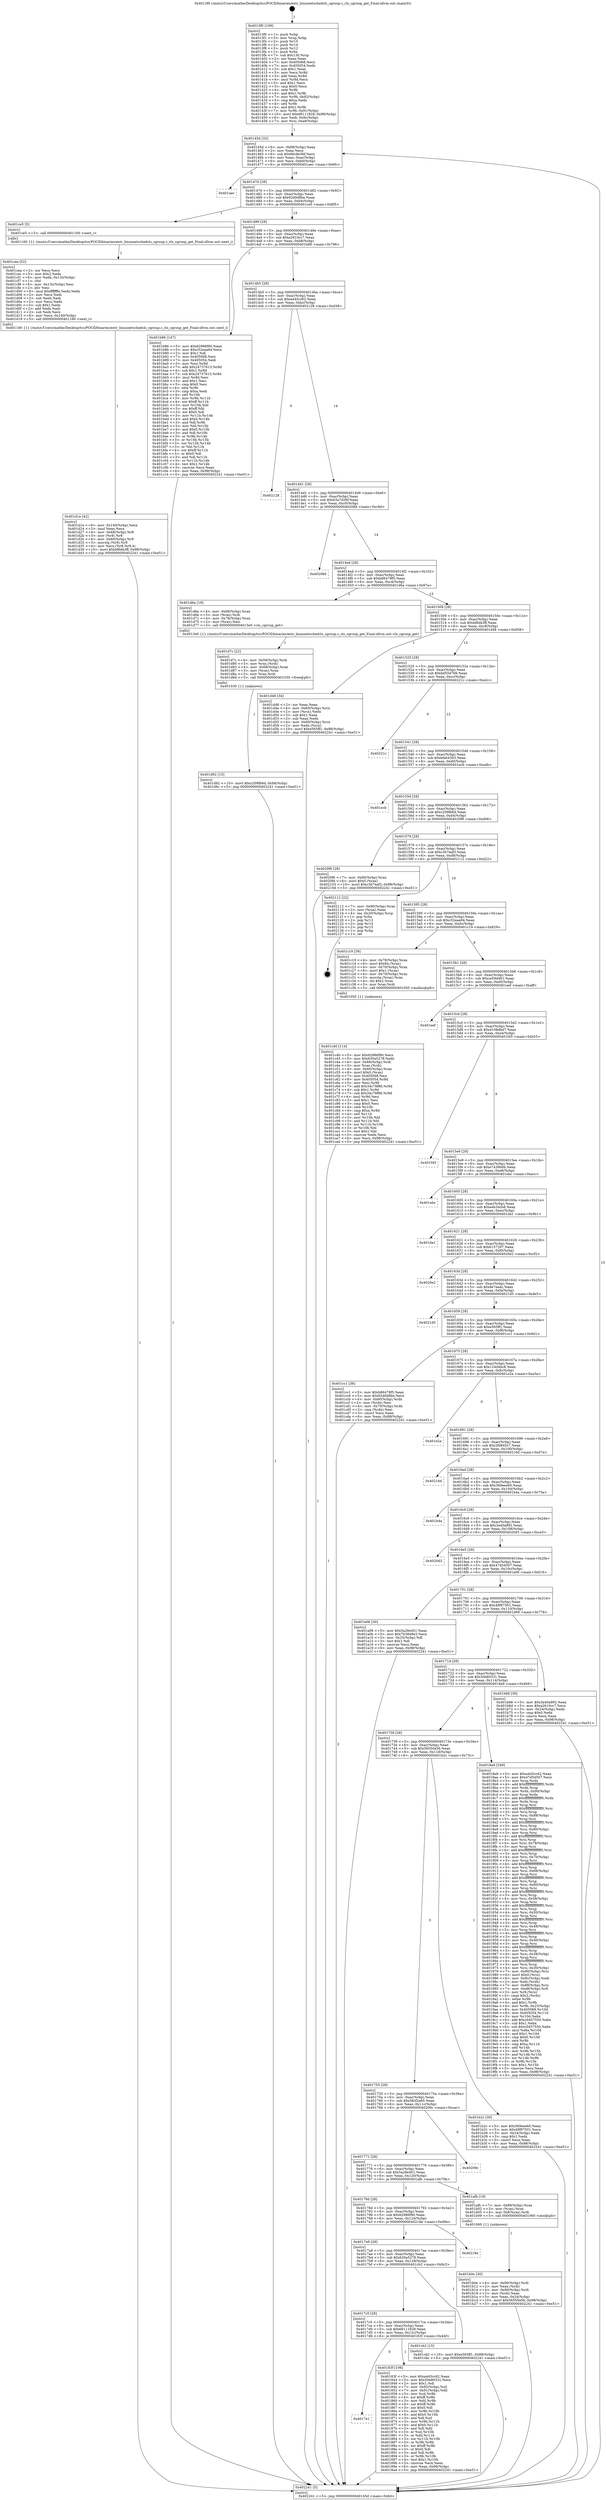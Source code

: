 digraph "0x4013f0" {
  label = "0x4013f0 (/mnt/c/Users/mathe/Desktop/tcc/POCII/binaries/extr_linuxnetschedcls_cgroup.c_cls_cgroup_get_Final-ollvm.out::main(0))"
  labelloc = "t"
  node[shape=record]

  Entry [label="",width=0.3,height=0.3,shape=circle,fillcolor=black,style=filled]
  "0x40145d" [label="{
     0x40145d [32]\l
     | [instrs]\l
     &nbsp;&nbsp;0x40145d \<+6\>: mov -0x98(%rbp),%eax\l
     &nbsp;&nbsp;0x401463 \<+2\>: mov %eax,%ecx\l
     &nbsp;&nbsp;0x401465 \<+6\>: sub $0x86c8e36f,%ecx\l
     &nbsp;&nbsp;0x40146b \<+6\>: mov %eax,-0xac(%rbp)\l
     &nbsp;&nbsp;0x401471 \<+6\>: mov %ecx,-0xb0(%rbp)\l
     &nbsp;&nbsp;0x401477 \<+6\>: je 0000000000401aec \<main+0x6fc\>\l
  }"]
  "0x401aec" [label="{
     0x401aec\l
  }", style=dashed]
  "0x40147d" [label="{
     0x40147d [28]\l
     | [instrs]\l
     &nbsp;&nbsp;0x40147d \<+5\>: jmp 0000000000401482 \<main+0x92\>\l
     &nbsp;&nbsp;0x401482 \<+6\>: mov -0xac(%rbp),%eax\l
     &nbsp;&nbsp;0x401488 \<+5\>: sub $0x92d0d8be,%eax\l
     &nbsp;&nbsp;0x40148d \<+6\>: mov %eax,-0xb4(%rbp)\l
     &nbsp;&nbsp;0x401493 \<+6\>: je 0000000000401ce5 \<main+0x8f5\>\l
  }"]
  Exit [label="",width=0.3,height=0.3,shape=circle,fillcolor=black,style=filled,peripheries=2]
  "0x401ce5" [label="{
     0x401ce5 [5]\l
     | [instrs]\l
     &nbsp;&nbsp;0x401ce5 \<+5\>: call 0000000000401160 \<next_i\>\l
     | [calls]\l
     &nbsp;&nbsp;0x401160 \{1\} (/mnt/c/Users/mathe/Desktop/tcc/POCII/binaries/extr_linuxnetschedcls_cgroup.c_cls_cgroup_get_Final-ollvm.out::next_i)\l
  }"]
  "0x401499" [label="{
     0x401499 [28]\l
     | [instrs]\l
     &nbsp;&nbsp;0x401499 \<+5\>: jmp 000000000040149e \<main+0xae\>\l
     &nbsp;&nbsp;0x40149e \<+6\>: mov -0xac(%rbp),%eax\l
     &nbsp;&nbsp;0x4014a4 \<+5\>: sub $0xa2610cc7,%eax\l
     &nbsp;&nbsp;0x4014a9 \<+6\>: mov %eax,-0xb8(%rbp)\l
     &nbsp;&nbsp;0x4014af \<+6\>: je 0000000000401b86 \<main+0x796\>\l
  }"]
  "0x401d92" [label="{
     0x401d92 [15]\l
     | [instrs]\l
     &nbsp;&nbsp;0x401d92 \<+10\>: movl $0xc209fb6d,-0x98(%rbp)\l
     &nbsp;&nbsp;0x401d9c \<+5\>: jmp 0000000000402241 \<main+0xe51\>\l
  }"]
  "0x401b86" [label="{
     0x401b86 [147]\l
     | [instrs]\l
     &nbsp;&nbsp;0x401b86 \<+5\>: mov $0x62986f90,%eax\l
     &nbsp;&nbsp;0x401b8b \<+5\>: mov $0xc52eaa94,%ecx\l
     &nbsp;&nbsp;0x401b90 \<+2\>: mov $0x1,%dl\l
     &nbsp;&nbsp;0x401b92 \<+7\>: mov 0x405068,%esi\l
     &nbsp;&nbsp;0x401b99 \<+7\>: mov 0x405054,%edi\l
     &nbsp;&nbsp;0x401ba0 \<+3\>: mov %esi,%r8d\l
     &nbsp;&nbsp;0x401ba3 \<+7\>: add $0x24737613,%r8d\l
     &nbsp;&nbsp;0x401baa \<+4\>: sub $0x1,%r8d\l
     &nbsp;&nbsp;0x401bae \<+7\>: sub $0x24737613,%r8d\l
     &nbsp;&nbsp;0x401bb5 \<+4\>: imul %r8d,%esi\l
     &nbsp;&nbsp;0x401bb9 \<+3\>: and $0x1,%esi\l
     &nbsp;&nbsp;0x401bbc \<+3\>: cmp $0x0,%esi\l
     &nbsp;&nbsp;0x401bbf \<+4\>: sete %r9b\l
     &nbsp;&nbsp;0x401bc3 \<+3\>: cmp $0xa,%edi\l
     &nbsp;&nbsp;0x401bc6 \<+4\>: setl %r10b\l
     &nbsp;&nbsp;0x401bca \<+3\>: mov %r9b,%r11b\l
     &nbsp;&nbsp;0x401bcd \<+4\>: xor $0xff,%r11b\l
     &nbsp;&nbsp;0x401bd1 \<+3\>: mov %r10b,%bl\l
     &nbsp;&nbsp;0x401bd4 \<+3\>: xor $0xff,%bl\l
     &nbsp;&nbsp;0x401bd7 \<+3\>: xor $0x0,%dl\l
     &nbsp;&nbsp;0x401bda \<+3\>: mov %r11b,%r14b\l
     &nbsp;&nbsp;0x401bdd \<+4\>: and $0x0,%r14b\l
     &nbsp;&nbsp;0x401be1 \<+3\>: and %dl,%r9b\l
     &nbsp;&nbsp;0x401be4 \<+3\>: mov %bl,%r15b\l
     &nbsp;&nbsp;0x401be7 \<+4\>: and $0x0,%r15b\l
     &nbsp;&nbsp;0x401beb \<+3\>: and %dl,%r10b\l
     &nbsp;&nbsp;0x401bee \<+3\>: or %r9b,%r14b\l
     &nbsp;&nbsp;0x401bf1 \<+3\>: or %r10b,%r15b\l
     &nbsp;&nbsp;0x401bf4 \<+3\>: xor %r15b,%r14b\l
     &nbsp;&nbsp;0x401bf7 \<+3\>: or %bl,%r11b\l
     &nbsp;&nbsp;0x401bfa \<+4\>: xor $0xff,%r11b\l
     &nbsp;&nbsp;0x401bfe \<+3\>: or $0x0,%dl\l
     &nbsp;&nbsp;0x401c01 \<+3\>: and %dl,%r11b\l
     &nbsp;&nbsp;0x401c04 \<+3\>: or %r11b,%r14b\l
     &nbsp;&nbsp;0x401c07 \<+4\>: test $0x1,%r14b\l
     &nbsp;&nbsp;0x401c0b \<+3\>: cmovne %ecx,%eax\l
     &nbsp;&nbsp;0x401c0e \<+6\>: mov %eax,-0x98(%rbp)\l
     &nbsp;&nbsp;0x401c14 \<+5\>: jmp 0000000000402241 \<main+0xe51\>\l
  }"]
  "0x4014b5" [label="{
     0x4014b5 [28]\l
     | [instrs]\l
     &nbsp;&nbsp;0x4014b5 \<+5\>: jmp 00000000004014ba \<main+0xca\>\l
     &nbsp;&nbsp;0x4014ba \<+6\>: mov -0xac(%rbp),%eax\l
     &nbsp;&nbsp;0x4014c0 \<+5\>: sub $0xa445cc62,%eax\l
     &nbsp;&nbsp;0x4014c5 \<+6\>: mov %eax,-0xbc(%rbp)\l
     &nbsp;&nbsp;0x4014cb \<+6\>: je 0000000000402128 \<main+0xd38\>\l
  }"]
  "0x401d7c" [label="{
     0x401d7c [22]\l
     | [instrs]\l
     &nbsp;&nbsp;0x401d7c \<+4\>: mov -0x58(%rbp),%rdi\l
     &nbsp;&nbsp;0x401d80 \<+3\>: mov %rax,(%rdi)\l
     &nbsp;&nbsp;0x401d83 \<+4\>: mov -0x68(%rbp),%rax\l
     &nbsp;&nbsp;0x401d87 \<+3\>: mov (%rax),%rax\l
     &nbsp;&nbsp;0x401d8a \<+3\>: mov %rax,%rdi\l
     &nbsp;&nbsp;0x401d8d \<+5\>: call 0000000000401030 \<free@plt\>\l
     | [calls]\l
     &nbsp;&nbsp;0x401030 \{1\} (unknown)\l
  }"]
  "0x402128" [label="{
     0x402128\l
  }", style=dashed]
  "0x4014d1" [label="{
     0x4014d1 [28]\l
     | [instrs]\l
     &nbsp;&nbsp;0x4014d1 \<+5\>: jmp 00000000004014d6 \<main+0xe6\>\l
     &nbsp;&nbsp;0x4014d6 \<+6\>: mov -0xac(%rbp),%eax\l
     &nbsp;&nbsp;0x4014dc \<+5\>: sub $0xb3a7d26f,%eax\l
     &nbsp;&nbsp;0x4014e1 \<+6\>: mov %eax,-0xc0(%rbp)\l
     &nbsp;&nbsp;0x4014e7 \<+6\>: je 000000000040208d \<main+0xc9d\>\l
  }"]
  "0x401d1e" [label="{
     0x401d1e [42]\l
     | [instrs]\l
     &nbsp;&nbsp;0x401d1e \<+6\>: mov -0x140(%rbp),%ecx\l
     &nbsp;&nbsp;0x401d24 \<+3\>: imul %eax,%ecx\l
     &nbsp;&nbsp;0x401d27 \<+4\>: mov -0x68(%rbp),%r8\l
     &nbsp;&nbsp;0x401d2b \<+3\>: mov (%r8),%r8\l
     &nbsp;&nbsp;0x401d2e \<+4\>: mov -0x60(%rbp),%r9\l
     &nbsp;&nbsp;0x401d32 \<+3\>: movslq (%r9),%r9\l
     &nbsp;&nbsp;0x401d35 \<+4\>: mov %ecx,(%r8,%r9,4)\l
     &nbsp;&nbsp;0x401d39 \<+10\>: movl $0xb8bfa3ff,-0x98(%rbp)\l
     &nbsp;&nbsp;0x401d43 \<+5\>: jmp 0000000000402241 \<main+0xe51\>\l
  }"]
  "0x40208d" [label="{
     0x40208d\l
  }", style=dashed]
  "0x4014ed" [label="{
     0x4014ed [28]\l
     | [instrs]\l
     &nbsp;&nbsp;0x4014ed \<+5\>: jmp 00000000004014f2 \<main+0x102\>\l
     &nbsp;&nbsp;0x4014f2 \<+6\>: mov -0xac(%rbp),%eax\l
     &nbsp;&nbsp;0x4014f8 \<+5\>: sub $0xb86478f5,%eax\l
     &nbsp;&nbsp;0x4014fd \<+6\>: mov %eax,-0xc4(%rbp)\l
     &nbsp;&nbsp;0x401503 \<+6\>: je 0000000000401d6a \<main+0x97a\>\l
  }"]
  "0x401cea" [label="{
     0x401cea [52]\l
     | [instrs]\l
     &nbsp;&nbsp;0x401cea \<+2\>: xor %ecx,%ecx\l
     &nbsp;&nbsp;0x401cec \<+5\>: mov $0x2,%edx\l
     &nbsp;&nbsp;0x401cf1 \<+6\>: mov %edx,-0x13c(%rbp)\l
     &nbsp;&nbsp;0x401cf7 \<+1\>: cltd\l
     &nbsp;&nbsp;0x401cf8 \<+6\>: mov -0x13c(%rbp),%esi\l
     &nbsp;&nbsp;0x401cfe \<+2\>: idiv %esi\l
     &nbsp;&nbsp;0x401d00 \<+6\>: imul $0xfffffffe,%edx,%edx\l
     &nbsp;&nbsp;0x401d06 \<+2\>: mov %ecx,%edi\l
     &nbsp;&nbsp;0x401d08 \<+2\>: sub %edx,%edi\l
     &nbsp;&nbsp;0x401d0a \<+2\>: mov %ecx,%edx\l
     &nbsp;&nbsp;0x401d0c \<+3\>: sub $0x1,%edx\l
     &nbsp;&nbsp;0x401d0f \<+2\>: add %edx,%edi\l
     &nbsp;&nbsp;0x401d11 \<+2\>: sub %edi,%ecx\l
     &nbsp;&nbsp;0x401d13 \<+6\>: mov %ecx,-0x140(%rbp)\l
     &nbsp;&nbsp;0x401d19 \<+5\>: call 0000000000401160 \<next_i\>\l
     | [calls]\l
     &nbsp;&nbsp;0x401160 \{1\} (/mnt/c/Users/mathe/Desktop/tcc/POCII/binaries/extr_linuxnetschedcls_cgroup.c_cls_cgroup_get_Final-ollvm.out::next_i)\l
  }"]
  "0x401d6a" [label="{
     0x401d6a [18]\l
     | [instrs]\l
     &nbsp;&nbsp;0x401d6a \<+4\>: mov -0x68(%rbp),%rax\l
     &nbsp;&nbsp;0x401d6e \<+3\>: mov (%rax),%rdi\l
     &nbsp;&nbsp;0x401d71 \<+4\>: mov -0x78(%rbp),%rax\l
     &nbsp;&nbsp;0x401d75 \<+2\>: mov (%rax),%esi\l
     &nbsp;&nbsp;0x401d77 \<+5\>: call 00000000004013e0 \<cls_cgroup_get\>\l
     | [calls]\l
     &nbsp;&nbsp;0x4013e0 \{1\} (/mnt/c/Users/mathe/Desktop/tcc/POCII/binaries/extr_linuxnetschedcls_cgroup.c_cls_cgroup_get_Final-ollvm.out::cls_cgroup_get)\l
  }"]
  "0x401509" [label="{
     0x401509 [28]\l
     | [instrs]\l
     &nbsp;&nbsp;0x401509 \<+5\>: jmp 000000000040150e \<main+0x11e\>\l
     &nbsp;&nbsp;0x40150e \<+6\>: mov -0xac(%rbp),%eax\l
     &nbsp;&nbsp;0x401514 \<+5\>: sub $0xb8bfa3ff,%eax\l
     &nbsp;&nbsp;0x401519 \<+6\>: mov %eax,-0xc8(%rbp)\l
     &nbsp;&nbsp;0x40151f \<+6\>: je 0000000000401d48 \<main+0x958\>\l
  }"]
  "0x401c40" [label="{
     0x401c40 [114]\l
     | [instrs]\l
     &nbsp;&nbsp;0x401c40 \<+5\>: mov $0x62986f90,%ecx\l
     &nbsp;&nbsp;0x401c45 \<+5\>: mov $0x630a5278,%edx\l
     &nbsp;&nbsp;0x401c4a \<+4\>: mov -0x68(%rbp),%rdi\l
     &nbsp;&nbsp;0x401c4e \<+3\>: mov %rax,(%rdi)\l
     &nbsp;&nbsp;0x401c51 \<+4\>: mov -0x60(%rbp),%rax\l
     &nbsp;&nbsp;0x401c55 \<+6\>: movl $0x0,(%rax)\l
     &nbsp;&nbsp;0x401c5b \<+7\>: mov 0x405068,%esi\l
     &nbsp;&nbsp;0x401c62 \<+8\>: mov 0x405054,%r8d\l
     &nbsp;&nbsp;0x401c6a \<+3\>: mov %esi,%r9d\l
     &nbsp;&nbsp;0x401c6d \<+7\>: add $0x34c78f86,%r9d\l
     &nbsp;&nbsp;0x401c74 \<+4\>: sub $0x1,%r9d\l
     &nbsp;&nbsp;0x401c78 \<+7\>: sub $0x34c78f86,%r9d\l
     &nbsp;&nbsp;0x401c7f \<+4\>: imul %r9d,%esi\l
     &nbsp;&nbsp;0x401c83 \<+3\>: and $0x1,%esi\l
     &nbsp;&nbsp;0x401c86 \<+3\>: cmp $0x0,%esi\l
     &nbsp;&nbsp;0x401c89 \<+4\>: sete %r10b\l
     &nbsp;&nbsp;0x401c8d \<+4\>: cmp $0xa,%r8d\l
     &nbsp;&nbsp;0x401c91 \<+4\>: setl %r11b\l
     &nbsp;&nbsp;0x401c95 \<+3\>: mov %r10b,%bl\l
     &nbsp;&nbsp;0x401c98 \<+3\>: and %r11b,%bl\l
     &nbsp;&nbsp;0x401c9b \<+3\>: xor %r11b,%r10b\l
     &nbsp;&nbsp;0x401c9e \<+3\>: or %r10b,%bl\l
     &nbsp;&nbsp;0x401ca1 \<+3\>: test $0x1,%bl\l
     &nbsp;&nbsp;0x401ca4 \<+3\>: cmovne %edx,%ecx\l
     &nbsp;&nbsp;0x401ca7 \<+6\>: mov %ecx,-0x98(%rbp)\l
     &nbsp;&nbsp;0x401cad \<+5\>: jmp 0000000000402241 \<main+0xe51\>\l
  }"]
  "0x401d48" [label="{
     0x401d48 [34]\l
     | [instrs]\l
     &nbsp;&nbsp;0x401d48 \<+2\>: xor %eax,%eax\l
     &nbsp;&nbsp;0x401d4a \<+4\>: mov -0x60(%rbp),%rcx\l
     &nbsp;&nbsp;0x401d4e \<+2\>: mov (%rcx),%edx\l
     &nbsp;&nbsp;0x401d50 \<+3\>: sub $0x1,%eax\l
     &nbsp;&nbsp;0x401d53 \<+2\>: sub %eax,%edx\l
     &nbsp;&nbsp;0x401d55 \<+4\>: mov -0x60(%rbp),%rcx\l
     &nbsp;&nbsp;0x401d59 \<+2\>: mov %edx,(%rcx)\l
     &nbsp;&nbsp;0x401d5b \<+10\>: movl $0xe565ff1,-0x98(%rbp)\l
     &nbsp;&nbsp;0x401d65 \<+5\>: jmp 0000000000402241 \<main+0xe51\>\l
  }"]
  "0x401525" [label="{
     0x401525 [28]\l
     | [instrs]\l
     &nbsp;&nbsp;0x401525 \<+5\>: jmp 000000000040152a \<main+0x13a\>\l
     &nbsp;&nbsp;0x40152a \<+6\>: mov -0xac(%rbp),%eax\l
     &nbsp;&nbsp;0x401530 \<+5\>: sub $0xbd55d766,%eax\l
     &nbsp;&nbsp;0x401535 \<+6\>: mov %eax,-0xcc(%rbp)\l
     &nbsp;&nbsp;0x40153b \<+6\>: je 000000000040221c \<main+0xe2c\>\l
  }"]
  "0x401b0e" [label="{
     0x401b0e [30]\l
     | [instrs]\l
     &nbsp;&nbsp;0x401b0e \<+4\>: mov -0x80(%rbp),%rdi\l
     &nbsp;&nbsp;0x401b12 \<+2\>: mov %eax,(%rdi)\l
     &nbsp;&nbsp;0x401b14 \<+4\>: mov -0x80(%rbp),%rdi\l
     &nbsp;&nbsp;0x401b18 \<+2\>: mov (%rdi),%eax\l
     &nbsp;&nbsp;0x401b1a \<+3\>: mov %eax,-0x24(%rbp)\l
     &nbsp;&nbsp;0x401b1d \<+10\>: movl $0x56550a56,-0x98(%rbp)\l
     &nbsp;&nbsp;0x401b27 \<+5\>: jmp 0000000000402241 \<main+0xe51\>\l
  }"]
  "0x40221c" [label="{
     0x40221c\l
  }", style=dashed]
  "0x401541" [label="{
     0x401541 [28]\l
     | [instrs]\l
     &nbsp;&nbsp;0x401541 \<+5\>: jmp 0000000000401546 \<main+0x156\>\l
     &nbsp;&nbsp;0x401546 \<+6\>: mov -0xac(%rbp),%eax\l
     &nbsp;&nbsp;0x40154c \<+5\>: sub $0xbfa64303,%eax\l
     &nbsp;&nbsp;0x401551 \<+6\>: mov %eax,-0xd0(%rbp)\l
     &nbsp;&nbsp;0x401557 \<+6\>: je 0000000000401ecb \<main+0xadb\>\l
  }"]
  "0x4013f0" [label="{
     0x4013f0 [109]\l
     | [instrs]\l
     &nbsp;&nbsp;0x4013f0 \<+1\>: push %rbp\l
     &nbsp;&nbsp;0x4013f1 \<+3\>: mov %rsp,%rbp\l
     &nbsp;&nbsp;0x4013f4 \<+2\>: push %r15\l
     &nbsp;&nbsp;0x4013f6 \<+2\>: push %r14\l
     &nbsp;&nbsp;0x4013f8 \<+2\>: push %r12\l
     &nbsp;&nbsp;0x4013fa \<+1\>: push %rbx\l
     &nbsp;&nbsp;0x4013fb \<+7\>: sub $0x130,%rsp\l
     &nbsp;&nbsp;0x401402 \<+2\>: xor %eax,%eax\l
     &nbsp;&nbsp;0x401404 \<+7\>: mov 0x405068,%ecx\l
     &nbsp;&nbsp;0x40140b \<+7\>: mov 0x405054,%edx\l
     &nbsp;&nbsp;0x401412 \<+3\>: sub $0x1,%eax\l
     &nbsp;&nbsp;0x401415 \<+3\>: mov %ecx,%r8d\l
     &nbsp;&nbsp;0x401418 \<+3\>: add %eax,%r8d\l
     &nbsp;&nbsp;0x40141b \<+4\>: imul %r8d,%ecx\l
     &nbsp;&nbsp;0x40141f \<+3\>: and $0x1,%ecx\l
     &nbsp;&nbsp;0x401422 \<+3\>: cmp $0x0,%ecx\l
     &nbsp;&nbsp;0x401425 \<+4\>: sete %r9b\l
     &nbsp;&nbsp;0x401429 \<+4\>: and $0x1,%r9b\l
     &nbsp;&nbsp;0x40142d \<+7\>: mov %r9b,-0x92(%rbp)\l
     &nbsp;&nbsp;0x401434 \<+3\>: cmp $0xa,%edx\l
     &nbsp;&nbsp;0x401437 \<+4\>: setl %r9b\l
     &nbsp;&nbsp;0x40143b \<+4\>: and $0x1,%r9b\l
     &nbsp;&nbsp;0x40143f \<+7\>: mov %r9b,-0x91(%rbp)\l
     &nbsp;&nbsp;0x401446 \<+10\>: movl $0x68111828,-0x98(%rbp)\l
     &nbsp;&nbsp;0x401450 \<+6\>: mov %edi,-0x9c(%rbp)\l
     &nbsp;&nbsp;0x401456 \<+7\>: mov %rsi,-0xa8(%rbp)\l
  }"]
  "0x401ecb" [label="{
     0x401ecb\l
  }", style=dashed]
  "0x40155d" [label="{
     0x40155d [28]\l
     | [instrs]\l
     &nbsp;&nbsp;0x40155d \<+5\>: jmp 0000000000401562 \<main+0x172\>\l
     &nbsp;&nbsp;0x401562 \<+6\>: mov -0xac(%rbp),%eax\l
     &nbsp;&nbsp;0x401568 \<+5\>: sub $0xc209fb6d,%eax\l
     &nbsp;&nbsp;0x40156d \<+6\>: mov %eax,-0xd4(%rbp)\l
     &nbsp;&nbsp;0x401573 \<+6\>: je 00000000004020f6 \<main+0xd06\>\l
  }"]
  "0x402241" [label="{
     0x402241 [5]\l
     | [instrs]\l
     &nbsp;&nbsp;0x402241 \<+5\>: jmp 000000000040145d \<main+0x6d\>\l
  }"]
  "0x4020f6" [label="{
     0x4020f6 [28]\l
     | [instrs]\l
     &nbsp;&nbsp;0x4020f6 \<+7\>: mov -0x90(%rbp),%rax\l
     &nbsp;&nbsp;0x4020fd \<+6\>: movl $0x0,(%rax)\l
     &nbsp;&nbsp;0x402103 \<+10\>: movl $0xc3b7eaf3,-0x98(%rbp)\l
     &nbsp;&nbsp;0x40210d \<+5\>: jmp 0000000000402241 \<main+0xe51\>\l
  }"]
  "0x401579" [label="{
     0x401579 [28]\l
     | [instrs]\l
     &nbsp;&nbsp;0x401579 \<+5\>: jmp 000000000040157e \<main+0x18e\>\l
     &nbsp;&nbsp;0x40157e \<+6\>: mov -0xac(%rbp),%eax\l
     &nbsp;&nbsp;0x401584 \<+5\>: sub $0xc3b7eaf3,%eax\l
     &nbsp;&nbsp;0x401589 \<+6\>: mov %eax,-0xd8(%rbp)\l
     &nbsp;&nbsp;0x40158f \<+6\>: je 0000000000402112 \<main+0xd22\>\l
  }"]
  "0x4017e1" [label="{
     0x4017e1\l
  }", style=dashed]
  "0x402112" [label="{
     0x402112 [22]\l
     | [instrs]\l
     &nbsp;&nbsp;0x402112 \<+7\>: mov -0x90(%rbp),%rax\l
     &nbsp;&nbsp;0x402119 \<+2\>: mov (%rax),%eax\l
     &nbsp;&nbsp;0x40211b \<+4\>: lea -0x20(%rbp),%rsp\l
     &nbsp;&nbsp;0x40211f \<+1\>: pop %rbx\l
     &nbsp;&nbsp;0x402120 \<+2\>: pop %r12\l
     &nbsp;&nbsp;0x402122 \<+2\>: pop %r14\l
     &nbsp;&nbsp;0x402124 \<+2\>: pop %r15\l
     &nbsp;&nbsp;0x402126 \<+1\>: pop %rbp\l
     &nbsp;&nbsp;0x402127 \<+1\>: ret\l
  }"]
  "0x401595" [label="{
     0x401595 [28]\l
     | [instrs]\l
     &nbsp;&nbsp;0x401595 \<+5\>: jmp 000000000040159a \<main+0x1aa\>\l
     &nbsp;&nbsp;0x40159a \<+6\>: mov -0xac(%rbp),%eax\l
     &nbsp;&nbsp;0x4015a0 \<+5\>: sub $0xc52eaa94,%eax\l
     &nbsp;&nbsp;0x4015a5 \<+6\>: mov %eax,-0xdc(%rbp)\l
     &nbsp;&nbsp;0x4015ab \<+6\>: je 0000000000401c19 \<main+0x829\>\l
  }"]
  "0x40183f" [label="{
     0x40183f [106]\l
     | [instrs]\l
     &nbsp;&nbsp;0x40183f \<+5\>: mov $0xa445cc62,%eax\l
     &nbsp;&nbsp;0x401844 \<+5\>: mov $0x50e80331,%ecx\l
     &nbsp;&nbsp;0x401849 \<+2\>: mov $0x1,%dl\l
     &nbsp;&nbsp;0x40184b \<+7\>: mov -0x92(%rbp),%sil\l
     &nbsp;&nbsp;0x401852 \<+7\>: mov -0x91(%rbp),%dil\l
     &nbsp;&nbsp;0x401859 \<+3\>: mov %sil,%r8b\l
     &nbsp;&nbsp;0x40185c \<+4\>: xor $0xff,%r8b\l
     &nbsp;&nbsp;0x401860 \<+3\>: mov %dil,%r9b\l
     &nbsp;&nbsp;0x401863 \<+4\>: xor $0xff,%r9b\l
     &nbsp;&nbsp;0x401867 \<+3\>: xor $0x0,%dl\l
     &nbsp;&nbsp;0x40186a \<+3\>: mov %r8b,%r10b\l
     &nbsp;&nbsp;0x40186d \<+4\>: and $0x0,%r10b\l
     &nbsp;&nbsp;0x401871 \<+3\>: and %dl,%sil\l
     &nbsp;&nbsp;0x401874 \<+3\>: mov %r9b,%r11b\l
     &nbsp;&nbsp;0x401877 \<+4\>: and $0x0,%r11b\l
     &nbsp;&nbsp;0x40187b \<+3\>: and %dl,%dil\l
     &nbsp;&nbsp;0x40187e \<+3\>: or %sil,%r10b\l
     &nbsp;&nbsp;0x401881 \<+3\>: or %dil,%r11b\l
     &nbsp;&nbsp;0x401884 \<+3\>: xor %r11b,%r10b\l
     &nbsp;&nbsp;0x401887 \<+3\>: or %r9b,%r8b\l
     &nbsp;&nbsp;0x40188a \<+4\>: xor $0xff,%r8b\l
     &nbsp;&nbsp;0x40188e \<+3\>: or $0x0,%dl\l
     &nbsp;&nbsp;0x401891 \<+3\>: and %dl,%r8b\l
     &nbsp;&nbsp;0x401894 \<+3\>: or %r8b,%r10b\l
     &nbsp;&nbsp;0x401897 \<+4\>: test $0x1,%r10b\l
     &nbsp;&nbsp;0x40189b \<+3\>: cmovne %ecx,%eax\l
     &nbsp;&nbsp;0x40189e \<+6\>: mov %eax,-0x98(%rbp)\l
     &nbsp;&nbsp;0x4018a4 \<+5\>: jmp 0000000000402241 \<main+0xe51\>\l
  }"]
  "0x401c19" [label="{
     0x401c19 [39]\l
     | [instrs]\l
     &nbsp;&nbsp;0x401c19 \<+4\>: mov -0x78(%rbp),%rax\l
     &nbsp;&nbsp;0x401c1d \<+6\>: movl $0x64,(%rax)\l
     &nbsp;&nbsp;0x401c23 \<+4\>: mov -0x70(%rbp),%rax\l
     &nbsp;&nbsp;0x401c27 \<+6\>: movl $0x1,(%rax)\l
     &nbsp;&nbsp;0x401c2d \<+4\>: mov -0x70(%rbp),%rax\l
     &nbsp;&nbsp;0x401c31 \<+3\>: movslq (%rax),%rax\l
     &nbsp;&nbsp;0x401c34 \<+4\>: shl $0x2,%rax\l
     &nbsp;&nbsp;0x401c38 \<+3\>: mov %rax,%rdi\l
     &nbsp;&nbsp;0x401c3b \<+5\>: call 0000000000401050 \<malloc@plt\>\l
     | [calls]\l
     &nbsp;&nbsp;0x401050 \{1\} (unknown)\l
  }"]
  "0x4015b1" [label="{
     0x4015b1 [28]\l
     | [instrs]\l
     &nbsp;&nbsp;0x4015b1 \<+5\>: jmp 00000000004015b6 \<main+0x1c6\>\l
     &nbsp;&nbsp;0x4015b6 \<+6\>: mov -0xac(%rbp),%eax\l
     &nbsp;&nbsp;0x4015bc \<+5\>: sub $0xce59d481,%eax\l
     &nbsp;&nbsp;0x4015c1 \<+6\>: mov %eax,-0xe0(%rbp)\l
     &nbsp;&nbsp;0x4015c7 \<+6\>: je 0000000000401eef \<main+0xaff\>\l
  }"]
  "0x4017c5" [label="{
     0x4017c5 [28]\l
     | [instrs]\l
     &nbsp;&nbsp;0x4017c5 \<+5\>: jmp 00000000004017ca \<main+0x3da\>\l
     &nbsp;&nbsp;0x4017ca \<+6\>: mov -0xac(%rbp),%eax\l
     &nbsp;&nbsp;0x4017d0 \<+5\>: sub $0x68111828,%eax\l
     &nbsp;&nbsp;0x4017d5 \<+6\>: mov %eax,-0x12c(%rbp)\l
     &nbsp;&nbsp;0x4017db \<+6\>: je 000000000040183f \<main+0x44f\>\l
  }"]
  "0x401eef" [label="{
     0x401eef\l
  }", style=dashed]
  "0x4015cd" [label="{
     0x4015cd [28]\l
     | [instrs]\l
     &nbsp;&nbsp;0x4015cd \<+5\>: jmp 00000000004015d2 \<main+0x1e2\>\l
     &nbsp;&nbsp;0x4015d2 \<+6\>: mov -0xac(%rbp),%eax\l
     &nbsp;&nbsp;0x4015d8 \<+5\>: sub $0xd108dbd7,%eax\l
     &nbsp;&nbsp;0x4015dd \<+6\>: mov %eax,-0xe4(%rbp)\l
     &nbsp;&nbsp;0x4015e3 \<+6\>: je 0000000000401f45 \<main+0xb55\>\l
  }"]
  "0x401cb2" [label="{
     0x401cb2 [15]\l
     | [instrs]\l
     &nbsp;&nbsp;0x401cb2 \<+10\>: movl $0xe565ff1,-0x98(%rbp)\l
     &nbsp;&nbsp;0x401cbc \<+5\>: jmp 0000000000402241 \<main+0xe51\>\l
  }"]
  "0x401f45" [label="{
     0x401f45\l
  }", style=dashed]
  "0x4015e9" [label="{
     0x4015e9 [28]\l
     | [instrs]\l
     &nbsp;&nbsp;0x4015e9 \<+5\>: jmp 00000000004015ee \<main+0x1fe\>\l
     &nbsp;&nbsp;0x4015ee \<+6\>: mov -0xac(%rbp),%eax\l
     &nbsp;&nbsp;0x4015f4 \<+5\>: sub $0xe7439b0b,%eax\l
     &nbsp;&nbsp;0x4015f9 \<+6\>: mov %eax,-0xe8(%rbp)\l
     &nbsp;&nbsp;0x4015ff \<+6\>: je 0000000000401ebc \<main+0xacc\>\l
  }"]
  "0x4017a9" [label="{
     0x4017a9 [28]\l
     | [instrs]\l
     &nbsp;&nbsp;0x4017a9 \<+5\>: jmp 00000000004017ae \<main+0x3be\>\l
     &nbsp;&nbsp;0x4017ae \<+6\>: mov -0xac(%rbp),%eax\l
     &nbsp;&nbsp;0x4017b4 \<+5\>: sub $0x630a5278,%eax\l
     &nbsp;&nbsp;0x4017b9 \<+6\>: mov %eax,-0x128(%rbp)\l
     &nbsp;&nbsp;0x4017bf \<+6\>: je 0000000000401cb2 \<main+0x8c2\>\l
  }"]
  "0x401ebc" [label="{
     0x401ebc\l
  }", style=dashed]
  "0x401605" [label="{
     0x401605 [28]\l
     | [instrs]\l
     &nbsp;&nbsp;0x401605 \<+5\>: jmp 000000000040160a \<main+0x21a\>\l
     &nbsp;&nbsp;0x40160a \<+6\>: mov -0xac(%rbp),%eax\l
     &nbsp;&nbsp;0x401610 \<+5\>: sub $0xeeb34cb8,%eax\l
     &nbsp;&nbsp;0x401615 \<+6\>: mov %eax,-0xec(%rbp)\l
     &nbsp;&nbsp;0x40161b \<+6\>: je 0000000000401da1 \<main+0x9b1\>\l
  }"]
  "0x40218e" [label="{
     0x40218e\l
  }", style=dashed]
  "0x401da1" [label="{
     0x401da1\l
  }", style=dashed]
  "0x401621" [label="{
     0x401621 [28]\l
     | [instrs]\l
     &nbsp;&nbsp;0x401621 \<+5\>: jmp 0000000000401626 \<main+0x236\>\l
     &nbsp;&nbsp;0x401626 \<+6\>: mov -0xac(%rbp),%eax\l
     &nbsp;&nbsp;0x40162c \<+5\>: sub $0x6157297,%eax\l
     &nbsp;&nbsp;0x401631 \<+6\>: mov %eax,-0xf0(%rbp)\l
     &nbsp;&nbsp;0x401637 \<+6\>: je 00000000004020e2 \<main+0xcf2\>\l
  }"]
  "0x40178d" [label="{
     0x40178d [28]\l
     | [instrs]\l
     &nbsp;&nbsp;0x40178d \<+5\>: jmp 0000000000401792 \<main+0x3a2\>\l
     &nbsp;&nbsp;0x401792 \<+6\>: mov -0xac(%rbp),%eax\l
     &nbsp;&nbsp;0x401798 \<+5\>: sub $0x62986f90,%eax\l
     &nbsp;&nbsp;0x40179d \<+6\>: mov %eax,-0x124(%rbp)\l
     &nbsp;&nbsp;0x4017a3 \<+6\>: je 000000000040218e \<main+0xd9e\>\l
  }"]
  "0x4020e2" [label="{
     0x4020e2\l
  }", style=dashed]
  "0x40163d" [label="{
     0x40163d [28]\l
     | [instrs]\l
     &nbsp;&nbsp;0x40163d \<+5\>: jmp 0000000000401642 \<main+0x252\>\l
     &nbsp;&nbsp;0x401642 \<+6\>: mov -0xac(%rbp),%eax\l
     &nbsp;&nbsp;0x401648 \<+5\>: sub $0x8e7ea4c,%eax\l
     &nbsp;&nbsp;0x40164d \<+6\>: mov %eax,-0xf4(%rbp)\l
     &nbsp;&nbsp;0x401653 \<+6\>: je 00000000004021d5 \<main+0xde5\>\l
  }"]
  "0x401afb" [label="{
     0x401afb [19]\l
     | [instrs]\l
     &nbsp;&nbsp;0x401afb \<+7\>: mov -0x88(%rbp),%rax\l
     &nbsp;&nbsp;0x401b02 \<+3\>: mov (%rax),%rax\l
     &nbsp;&nbsp;0x401b05 \<+4\>: mov 0x8(%rax),%rdi\l
     &nbsp;&nbsp;0x401b09 \<+5\>: call 0000000000401060 \<atoi@plt\>\l
     | [calls]\l
     &nbsp;&nbsp;0x401060 \{1\} (unknown)\l
  }"]
  "0x4021d5" [label="{
     0x4021d5\l
  }", style=dashed]
  "0x401659" [label="{
     0x401659 [28]\l
     | [instrs]\l
     &nbsp;&nbsp;0x401659 \<+5\>: jmp 000000000040165e \<main+0x26e\>\l
     &nbsp;&nbsp;0x40165e \<+6\>: mov -0xac(%rbp),%eax\l
     &nbsp;&nbsp;0x401664 \<+5\>: sub $0xe565ff1,%eax\l
     &nbsp;&nbsp;0x401669 \<+6\>: mov %eax,-0xf8(%rbp)\l
     &nbsp;&nbsp;0x40166f \<+6\>: je 0000000000401cc1 \<main+0x8d1\>\l
  }"]
  "0x401771" [label="{
     0x401771 [28]\l
     | [instrs]\l
     &nbsp;&nbsp;0x401771 \<+5\>: jmp 0000000000401776 \<main+0x386\>\l
     &nbsp;&nbsp;0x401776 \<+6\>: mov -0xac(%rbp),%eax\l
     &nbsp;&nbsp;0x40177c \<+5\>: sub $0x5a28e451,%eax\l
     &nbsp;&nbsp;0x401781 \<+6\>: mov %eax,-0x120(%rbp)\l
     &nbsp;&nbsp;0x401787 \<+6\>: je 0000000000401afb \<main+0x70b\>\l
  }"]
  "0x401cc1" [label="{
     0x401cc1 [36]\l
     | [instrs]\l
     &nbsp;&nbsp;0x401cc1 \<+5\>: mov $0xb86478f5,%eax\l
     &nbsp;&nbsp;0x401cc6 \<+5\>: mov $0x92d0d8be,%ecx\l
     &nbsp;&nbsp;0x401ccb \<+4\>: mov -0x60(%rbp),%rdx\l
     &nbsp;&nbsp;0x401ccf \<+2\>: mov (%rdx),%esi\l
     &nbsp;&nbsp;0x401cd1 \<+4\>: mov -0x70(%rbp),%rdx\l
     &nbsp;&nbsp;0x401cd5 \<+2\>: cmp (%rdx),%esi\l
     &nbsp;&nbsp;0x401cd7 \<+3\>: cmovl %ecx,%eax\l
     &nbsp;&nbsp;0x401cda \<+6\>: mov %eax,-0x98(%rbp)\l
     &nbsp;&nbsp;0x401ce0 \<+5\>: jmp 0000000000402241 \<main+0xe51\>\l
  }"]
  "0x401675" [label="{
     0x401675 [28]\l
     | [instrs]\l
     &nbsp;&nbsp;0x401675 \<+5\>: jmp 000000000040167a \<main+0x28a\>\l
     &nbsp;&nbsp;0x40167a \<+6\>: mov -0xac(%rbp),%eax\l
     &nbsp;&nbsp;0x401680 \<+5\>: sub $0x124d4bc8,%eax\l
     &nbsp;&nbsp;0x401685 \<+6\>: mov %eax,-0xfc(%rbp)\l
     &nbsp;&nbsp;0x40168b \<+6\>: je 0000000000401e2a \<main+0xa3a\>\l
  }"]
  "0x40209c" [label="{
     0x40209c\l
  }", style=dashed]
  "0x401e2a" [label="{
     0x401e2a\l
  }", style=dashed]
  "0x401691" [label="{
     0x401691 [28]\l
     | [instrs]\l
     &nbsp;&nbsp;0x401691 \<+5\>: jmp 0000000000401696 \<main+0x2a6\>\l
     &nbsp;&nbsp;0x401696 \<+6\>: mov -0xac(%rbp),%eax\l
     &nbsp;&nbsp;0x40169c \<+5\>: sub $0x2fd845c7,%eax\l
     &nbsp;&nbsp;0x4016a1 \<+6\>: mov %eax,-0x100(%rbp)\l
     &nbsp;&nbsp;0x4016a7 \<+6\>: je 000000000040216d \<main+0xd7d\>\l
  }"]
  "0x401755" [label="{
     0x401755 [28]\l
     | [instrs]\l
     &nbsp;&nbsp;0x401755 \<+5\>: jmp 000000000040175a \<main+0x36a\>\l
     &nbsp;&nbsp;0x40175a \<+6\>: mov -0xac(%rbp),%eax\l
     &nbsp;&nbsp;0x401760 \<+5\>: sub $0x58cf2a60,%eax\l
     &nbsp;&nbsp;0x401765 \<+6\>: mov %eax,-0x11c(%rbp)\l
     &nbsp;&nbsp;0x40176b \<+6\>: je 000000000040209c \<main+0xcac\>\l
  }"]
  "0x40216d" [label="{
     0x40216d\l
  }", style=dashed]
  "0x4016ad" [label="{
     0x4016ad [28]\l
     | [instrs]\l
     &nbsp;&nbsp;0x4016ad \<+5\>: jmp 00000000004016b2 \<main+0x2c2\>\l
     &nbsp;&nbsp;0x4016b2 \<+6\>: mov -0xac(%rbp),%eax\l
     &nbsp;&nbsp;0x4016b8 \<+5\>: sub $0x369eee60,%eax\l
     &nbsp;&nbsp;0x4016bd \<+6\>: mov %eax,-0x104(%rbp)\l
     &nbsp;&nbsp;0x4016c3 \<+6\>: je 0000000000401b4a \<main+0x75a\>\l
  }"]
  "0x401b2c" [label="{
     0x401b2c [30]\l
     | [instrs]\l
     &nbsp;&nbsp;0x401b2c \<+5\>: mov $0x369eee60,%eax\l
     &nbsp;&nbsp;0x401b31 \<+5\>: mov $0x49f97501,%ecx\l
     &nbsp;&nbsp;0x401b36 \<+3\>: mov -0x24(%rbp),%edx\l
     &nbsp;&nbsp;0x401b39 \<+3\>: cmp $0x1,%edx\l
     &nbsp;&nbsp;0x401b3c \<+3\>: cmovl %ecx,%eax\l
     &nbsp;&nbsp;0x401b3f \<+6\>: mov %eax,-0x98(%rbp)\l
     &nbsp;&nbsp;0x401b45 \<+5\>: jmp 0000000000402241 \<main+0xe51\>\l
  }"]
  "0x401b4a" [label="{
     0x401b4a\l
  }", style=dashed]
  "0x4016c9" [label="{
     0x4016c9 [28]\l
     | [instrs]\l
     &nbsp;&nbsp;0x4016c9 \<+5\>: jmp 00000000004016ce \<main+0x2de\>\l
     &nbsp;&nbsp;0x4016ce \<+6\>: mov -0xac(%rbp),%eax\l
     &nbsp;&nbsp;0x4016d4 \<+5\>: sub $0x3a40a992,%eax\l
     &nbsp;&nbsp;0x4016d9 \<+6\>: mov %eax,-0x108(%rbp)\l
     &nbsp;&nbsp;0x4016df \<+6\>: je 00000000004020d3 \<main+0xce3\>\l
  }"]
  "0x401739" [label="{
     0x401739 [28]\l
     | [instrs]\l
     &nbsp;&nbsp;0x401739 \<+5\>: jmp 000000000040173e \<main+0x34e\>\l
     &nbsp;&nbsp;0x40173e \<+6\>: mov -0xac(%rbp),%eax\l
     &nbsp;&nbsp;0x401744 \<+5\>: sub $0x56550a56,%eax\l
     &nbsp;&nbsp;0x401749 \<+6\>: mov %eax,-0x118(%rbp)\l
     &nbsp;&nbsp;0x40174f \<+6\>: je 0000000000401b2c \<main+0x73c\>\l
  }"]
  "0x4020d3" [label="{
     0x4020d3\l
  }", style=dashed]
  "0x4016e5" [label="{
     0x4016e5 [28]\l
     | [instrs]\l
     &nbsp;&nbsp;0x4016e5 \<+5\>: jmp 00000000004016ea \<main+0x2fa\>\l
     &nbsp;&nbsp;0x4016ea \<+6\>: mov -0xac(%rbp),%eax\l
     &nbsp;&nbsp;0x4016f0 \<+5\>: sub $0x47d54507,%eax\l
     &nbsp;&nbsp;0x4016f5 \<+6\>: mov %eax,-0x10c(%rbp)\l
     &nbsp;&nbsp;0x4016fb \<+6\>: je 0000000000401a06 \<main+0x616\>\l
  }"]
  "0x4018a9" [label="{
     0x4018a9 [349]\l
     | [instrs]\l
     &nbsp;&nbsp;0x4018a9 \<+5\>: mov $0xa445cc62,%eax\l
     &nbsp;&nbsp;0x4018ae \<+5\>: mov $0x47d54507,%ecx\l
     &nbsp;&nbsp;0x4018b3 \<+3\>: mov %rsp,%rdx\l
     &nbsp;&nbsp;0x4018b6 \<+4\>: add $0xfffffffffffffff0,%rdx\l
     &nbsp;&nbsp;0x4018ba \<+3\>: mov %rdx,%rsp\l
     &nbsp;&nbsp;0x4018bd \<+7\>: mov %rdx,-0x90(%rbp)\l
     &nbsp;&nbsp;0x4018c4 \<+3\>: mov %rsp,%rdx\l
     &nbsp;&nbsp;0x4018c7 \<+4\>: add $0xfffffffffffffff0,%rdx\l
     &nbsp;&nbsp;0x4018cb \<+3\>: mov %rdx,%rsp\l
     &nbsp;&nbsp;0x4018ce \<+3\>: mov %rsp,%rsi\l
     &nbsp;&nbsp;0x4018d1 \<+4\>: add $0xfffffffffffffff0,%rsi\l
     &nbsp;&nbsp;0x4018d5 \<+3\>: mov %rsi,%rsp\l
     &nbsp;&nbsp;0x4018d8 \<+7\>: mov %rsi,-0x88(%rbp)\l
     &nbsp;&nbsp;0x4018df \<+3\>: mov %rsp,%rsi\l
     &nbsp;&nbsp;0x4018e2 \<+4\>: add $0xfffffffffffffff0,%rsi\l
     &nbsp;&nbsp;0x4018e6 \<+3\>: mov %rsi,%rsp\l
     &nbsp;&nbsp;0x4018e9 \<+4\>: mov %rsi,-0x80(%rbp)\l
     &nbsp;&nbsp;0x4018ed \<+3\>: mov %rsp,%rsi\l
     &nbsp;&nbsp;0x4018f0 \<+4\>: add $0xfffffffffffffff0,%rsi\l
     &nbsp;&nbsp;0x4018f4 \<+3\>: mov %rsi,%rsp\l
     &nbsp;&nbsp;0x4018f7 \<+4\>: mov %rsi,-0x78(%rbp)\l
     &nbsp;&nbsp;0x4018fb \<+3\>: mov %rsp,%rsi\l
     &nbsp;&nbsp;0x4018fe \<+4\>: add $0xfffffffffffffff0,%rsi\l
     &nbsp;&nbsp;0x401902 \<+3\>: mov %rsi,%rsp\l
     &nbsp;&nbsp;0x401905 \<+4\>: mov %rsi,-0x70(%rbp)\l
     &nbsp;&nbsp;0x401909 \<+3\>: mov %rsp,%rsi\l
     &nbsp;&nbsp;0x40190c \<+4\>: add $0xfffffffffffffff0,%rsi\l
     &nbsp;&nbsp;0x401910 \<+3\>: mov %rsi,%rsp\l
     &nbsp;&nbsp;0x401913 \<+4\>: mov %rsi,-0x68(%rbp)\l
     &nbsp;&nbsp;0x401917 \<+3\>: mov %rsp,%rsi\l
     &nbsp;&nbsp;0x40191a \<+4\>: add $0xfffffffffffffff0,%rsi\l
     &nbsp;&nbsp;0x40191e \<+3\>: mov %rsi,%rsp\l
     &nbsp;&nbsp;0x401921 \<+4\>: mov %rsi,-0x60(%rbp)\l
     &nbsp;&nbsp;0x401925 \<+3\>: mov %rsp,%rsi\l
     &nbsp;&nbsp;0x401928 \<+4\>: add $0xfffffffffffffff0,%rsi\l
     &nbsp;&nbsp;0x40192c \<+3\>: mov %rsi,%rsp\l
     &nbsp;&nbsp;0x40192f \<+4\>: mov %rsi,-0x58(%rbp)\l
     &nbsp;&nbsp;0x401933 \<+3\>: mov %rsp,%rsi\l
     &nbsp;&nbsp;0x401936 \<+4\>: add $0xfffffffffffffff0,%rsi\l
     &nbsp;&nbsp;0x40193a \<+3\>: mov %rsi,%rsp\l
     &nbsp;&nbsp;0x40193d \<+4\>: mov %rsi,-0x50(%rbp)\l
     &nbsp;&nbsp;0x401941 \<+3\>: mov %rsp,%rsi\l
     &nbsp;&nbsp;0x401944 \<+4\>: add $0xfffffffffffffff0,%rsi\l
     &nbsp;&nbsp;0x401948 \<+3\>: mov %rsi,%rsp\l
     &nbsp;&nbsp;0x40194b \<+4\>: mov %rsi,-0x48(%rbp)\l
     &nbsp;&nbsp;0x40194f \<+3\>: mov %rsp,%rsi\l
     &nbsp;&nbsp;0x401952 \<+4\>: add $0xfffffffffffffff0,%rsi\l
     &nbsp;&nbsp;0x401956 \<+3\>: mov %rsi,%rsp\l
     &nbsp;&nbsp;0x401959 \<+4\>: mov %rsi,-0x40(%rbp)\l
     &nbsp;&nbsp;0x40195d \<+3\>: mov %rsp,%rsi\l
     &nbsp;&nbsp;0x401960 \<+4\>: add $0xfffffffffffffff0,%rsi\l
     &nbsp;&nbsp;0x401964 \<+3\>: mov %rsi,%rsp\l
     &nbsp;&nbsp;0x401967 \<+4\>: mov %rsi,-0x38(%rbp)\l
     &nbsp;&nbsp;0x40196b \<+3\>: mov %rsp,%rsi\l
     &nbsp;&nbsp;0x40196e \<+4\>: add $0xfffffffffffffff0,%rsi\l
     &nbsp;&nbsp;0x401972 \<+3\>: mov %rsi,%rsp\l
     &nbsp;&nbsp;0x401975 \<+4\>: mov %rsi,-0x30(%rbp)\l
     &nbsp;&nbsp;0x401979 \<+7\>: mov -0x90(%rbp),%rsi\l
     &nbsp;&nbsp;0x401980 \<+6\>: movl $0x0,(%rsi)\l
     &nbsp;&nbsp;0x401986 \<+6\>: mov -0x9c(%rbp),%edi\l
     &nbsp;&nbsp;0x40198c \<+2\>: mov %edi,(%rdx)\l
     &nbsp;&nbsp;0x40198e \<+7\>: mov -0x88(%rbp),%rsi\l
     &nbsp;&nbsp;0x401995 \<+7\>: mov -0xa8(%rbp),%r8\l
     &nbsp;&nbsp;0x40199c \<+3\>: mov %r8,(%rsi)\l
     &nbsp;&nbsp;0x40199f \<+3\>: cmpl $0x2,(%rdx)\l
     &nbsp;&nbsp;0x4019a2 \<+4\>: setne %r9b\l
     &nbsp;&nbsp;0x4019a6 \<+4\>: and $0x1,%r9b\l
     &nbsp;&nbsp;0x4019aa \<+4\>: mov %r9b,-0x25(%rbp)\l
     &nbsp;&nbsp;0x4019ae \<+8\>: mov 0x405068,%r10d\l
     &nbsp;&nbsp;0x4019b6 \<+8\>: mov 0x405054,%r11d\l
     &nbsp;&nbsp;0x4019be \<+3\>: mov %r10d,%ebx\l
     &nbsp;&nbsp;0x4019c1 \<+6\>: add $0xc0457550,%ebx\l
     &nbsp;&nbsp;0x4019c7 \<+3\>: sub $0x1,%ebx\l
     &nbsp;&nbsp;0x4019ca \<+6\>: sub $0xc0457550,%ebx\l
     &nbsp;&nbsp;0x4019d0 \<+4\>: imul %ebx,%r10d\l
     &nbsp;&nbsp;0x4019d4 \<+4\>: and $0x1,%r10d\l
     &nbsp;&nbsp;0x4019d8 \<+4\>: cmp $0x0,%r10d\l
     &nbsp;&nbsp;0x4019dc \<+4\>: sete %r9b\l
     &nbsp;&nbsp;0x4019e0 \<+4\>: cmp $0xa,%r11d\l
     &nbsp;&nbsp;0x4019e4 \<+4\>: setl %r14b\l
     &nbsp;&nbsp;0x4019e8 \<+3\>: mov %r9b,%r15b\l
     &nbsp;&nbsp;0x4019eb \<+3\>: and %r14b,%r15b\l
     &nbsp;&nbsp;0x4019ee \<+3\>: xor %r14b,%r9b\l
     &nbsp;&nbsp;0x4019f1 \<+3\>: or %r9b,%r15b\l
     &nbsp;&nbsp;0x4019f4 \<+4\>: test $0x1,%r15b\l
     &nbsp;&nbsp;0x4019f8 \<+3\>: cmovne %ecx,%eax\l
     &nbsp;&nbsp;0x4019fb \<+6\>: mov %eax,-0x98(%rbp)\l
     &nbsp;&nbsp;0x401a01 \<+5\>: jmp 0000000000402241 \<main+0xe51\>\l
  }"]
  "0x401a06" [label="{
     0x401a06 [30]\l
     | [instrs]\l
     &nbsp;&nbsp;0x401a06 \<+5\>: mov $0x5a28e451,%eax\l
     &nbsp;&nbsp;0x401a0b \<+5\>: mov $0x7b3848e3,%ecx\l
     &nbsp;&nbsp;0x401a10 \<+3\>: mov -0x25(%rbp),%dl\l
     &nbsp;&nbsp;0x401a13 \<+3\>: test $0x1,%dl\l
     &nbsp;&nbsp;0x401a16 \<+3\>: cmovne %ecx,%eax\l
     &nbsp;&nbsp;0x401a19 \<+6\>: mov %eax,-0x98(%rbp)\l
     &nbsp;&nbsp;0x401a1f \<+5\>: jmp 0000000000402241 \<main+0xe51\>\l
  }"]
  "0x401701" [label="{
     0x401701 [28]\l
     | [instrs]\l
     &nbsp;&nbsp;0x401701 \<+5\>: jmp 0000000000401706 \<main+0x316\>\l
     &nbsp;&nbsp;0x401706 \<+6\>: mov -0xac(%rbp),%eax\l
     &nbsp;&nbsp;0x40170c \<+5\>: sub $0x49f97501,%eax\l
     &nbsp;&nbsp;0x401711 \<+6\>: mov %eax,-0x110(%rbp)\l
     &nbsp;&nbsp;0x401717 \<+6\>: je 0000000000401b68 \<main+0x778\>\l
  }"]
  "0x40171d" [label="{
     0x40171d [28]\l
     | [instrs]\l
     &nbsp;&nbsp;0x40171d \<+5\>: jmp 0000000000401722 \<main+0x332\>\l
     &nbsp;&nbsp;0x401722 \<+6\>: mov -0xac(%rbp),%eax\l
     &nbsp;&nbsp;0x401728 \<+5\>: sub $0x50e80331,%eax\l
     &nbsp;&nbsp;0x40172d \<+6\>: mov %eax,-0x114(%rbp)\l
     &nbsp;&nbsp;0x401733 \<+6\>: je 00000000004018a9 \<main+0x4b9\>\l
  }"]
  "0x401b68" [label="{
     0x401b68 [30]\l
     | [instrs]\l
     &nbsp;&nbsp;0x401b68 \<+5\>: mov $0x3a40a992,%eax\l
     &nbsp;&nbsp;0x401b6d \<+5\>: mov $0xa2610cc7,%ecx\l
     &nbsp;&nbsp;0x401b72 \<+3\>: mov -0x24(%rbp),%edx\l
     &nbsp;&nbsp;0x401b75 \<+3\>: cmp $0x0,%edx\l
     &nbsp;&nbsp;0x401b78 \<+3\>: cmove %ecx,%eax\l
     &nbsp;&nbsp;0x401b7b \<+6\>: mov %eax,-0x98(%rbp)\l
     &nbsp;&nbsp;0x401b81 \<+5\>: jmp 0000000000402241 \<main+0xe51\>\l
  }"]
  Entry -> "0x4013f0" [label=" 1"]
  "0x40145d" -> "0x401aec" [label=" 0"]
  "0x40145d" -> "0x40147d" [label=" 16"]
  "0x402112" -> Exit [label=" 1"]
  "0x40147d" -> "0x401ce5" [label=" 1"]
  "0x40147d" -> "0x401499" [label=" 15"]
  "0x4020f6" -> "0x402241" [label=" 1"]
  "0x401499" -> "0x401b86" [label=" 1"]
  "0x401499" -> "0x4014b5" [label=" 14"]
  "0x401d92" -> "0x402241" [label=" 1"]
  "0x4014b5" -> "0x402128" [label=" 0"]
  "0x4014b5" -> "0x4014d1" [label=" 14"]
  "0x401d7c" -> "0x401d92" [label=" 1"]
  "0x4014d1" -> "0x40208d" [label=" 0"]
  "0x4014d1" -> "0x4014ed" [label=" 14"]
  "0x401d6a" -> "0x401d7c" [label=" 1"]
  "0x4014ed" -> "0x401d6a" [label=" 1"]
  "0x4014ed" -> "0x401509" [label=" 13"]
  "0x401d48" -> "0x402241" [label=" 1"]
  "0x401509" -> "0x401d48" [label=" 1"]
  "0x401509" -> "0x401525" [label=" 12"]
  "0x401d1e" -> "0x402241" [label=" 1"]
  "0x401525" -> "0x40221c" [label=" 0"]
  "0x401525" -> "0x401541" [label=" 12"]
  "0x401cea" -> "0x401d1e" [label=" 1"]
  "0x401541" -> "0x401ecb" [label=" 0"]
  "0x401541" -> "0x40155d" [label=" 12"]
  "0x401cc1" -> "0x402241" [label=" 2"]
  "0x40155d" -> "0x4020f6" [label=" 1"]
  "0x40155d" -> "0x401579" [label=" 11"]
  "0x401cb2" -> "0x402241" [label=" 1"]
  "0x401579" -> "0x402112" [label=" 1"]
  "0x401579" -> "0x401595" [label=" 10"]
  "0x401c40" -> "0x402241" [label=" 1"]
  "0x401595" -> "0x401c19" [label=" 1"]
  "0x401595" -> "0x4015b1" [label=" 9"]
  "0x401c19" -> "0x401c40" [label=" 1"]
  "0x4015b1" -> "0x401eef" [label=" 0"]
  "0x4015b1" -> "0x4015cd" [label=" 9"]
  "0x401b68" -> "0x402241" [label=" 1"]
  "0x4015cd" -> "0x401f45" [label=" 0"]
  "0x4015cd" -> "0x4015e9" [label=" 9"]
  "0x401b2c" -> "0x402241" [label=" 1"]
  "0x4015e9" -> "0x401ebc" [label=" 0"]
  "0x4015e9" -> "0x401605" [label=" 9"]
  "0x401afb" -> "0x401b0e" [label=" 1"]
  "0x401605" -> "0x401da1" [label=" 0"]
  "0x401605" -> "0x401621" [label=" 9"]
  "0x401a06" -> "0x402241" [label=" 1"]
  "0x401621" -> "0x4020e2" [label=" 0"]
  "0x401621" -> "0x40163d" [label=" 9"]
  "0x401ce5" -> "0x401cea" [label=" 1"]
  "0x40163d" -> "0x4021d5" [label=" 0"]
  "0x40163d" -> "0x401659" [label=" 9"]
  "0x402241" -> "0x40145d" [label=" 15"]
  "0x401659" -> "0x401cc1" [label=" 2"]
  "0x401659" -> "0x401675" [label=" 7"]
  "0x40183f" -> "0x402241" [label=" 1"]
  "0x401675" -> "0x401e2a" [label=" 0"]
  "0x401675" -> "0x401691" [label=" 7"]
  "0x4017c5" -> "0x4017e1" [label=" 0"]
  "0x401691" -> "0x40216d" [label=" 0"]
  "0x401691" -> "0x4016ad" [label=" 7"]
  "0x401b86" -> "0x402241" [label=" 1"]
  "0x4016ad" -> "0x401b4a" [label=" 0"]
  "0x4016ad" -> "0x4016c9" [label=" 7"]
  "0x4017a9" -> "0x4017c5" [label=" 1"]
  "0x4016c9" -> "0x4020d3" [label=" 0"]
  "0x4016c9" -> "0x4016e5" [label=" 7"]
  "0x401b0e" -> "0x402241" [label=" 1"]
  "0x4016e5" -> "0x401a06" [label=" 1"]
  "0x4016e5" -> "0x401701" [label=" 6"]
  "0x40178d" -> "0x4017a9" [label=" 2"]
  "0x401701" -> "0x401b68" [label=" 1"]
  "0x401701" -> "0x40171d" [label=" 5"]
  "0x40178d" -> "0x40218e" [label=" 0"]
  "0x40171d" -> "0x4018a9" [label=" 1"]
  "0x40171d" -> "0x401739" [label=" 4"]
  "0x4017a9" -> "0x401cb2" [label=" 1"]
  "0x401739" -> "0x401b2c" [label=" 1"]
  "0x401739" -> "0x401755" [label=" 3"]
  "0x4017c5" -> "0x40183f" [label=" 1"]
  "0x401755" -> "0x40209c" [label=" 0"]
  "0x401755" -> "0x401771" [label=" 3"]
  "0x4013f0" -> "0x40145d" [label=" 1"]
  "0x401771" -> "0x401afb" [label=" 1"]
  "0x401771" -> "0x40178d" [label=" 2"]
  "0x4018a9" -> "0x402241" [label=" 1"]
}
